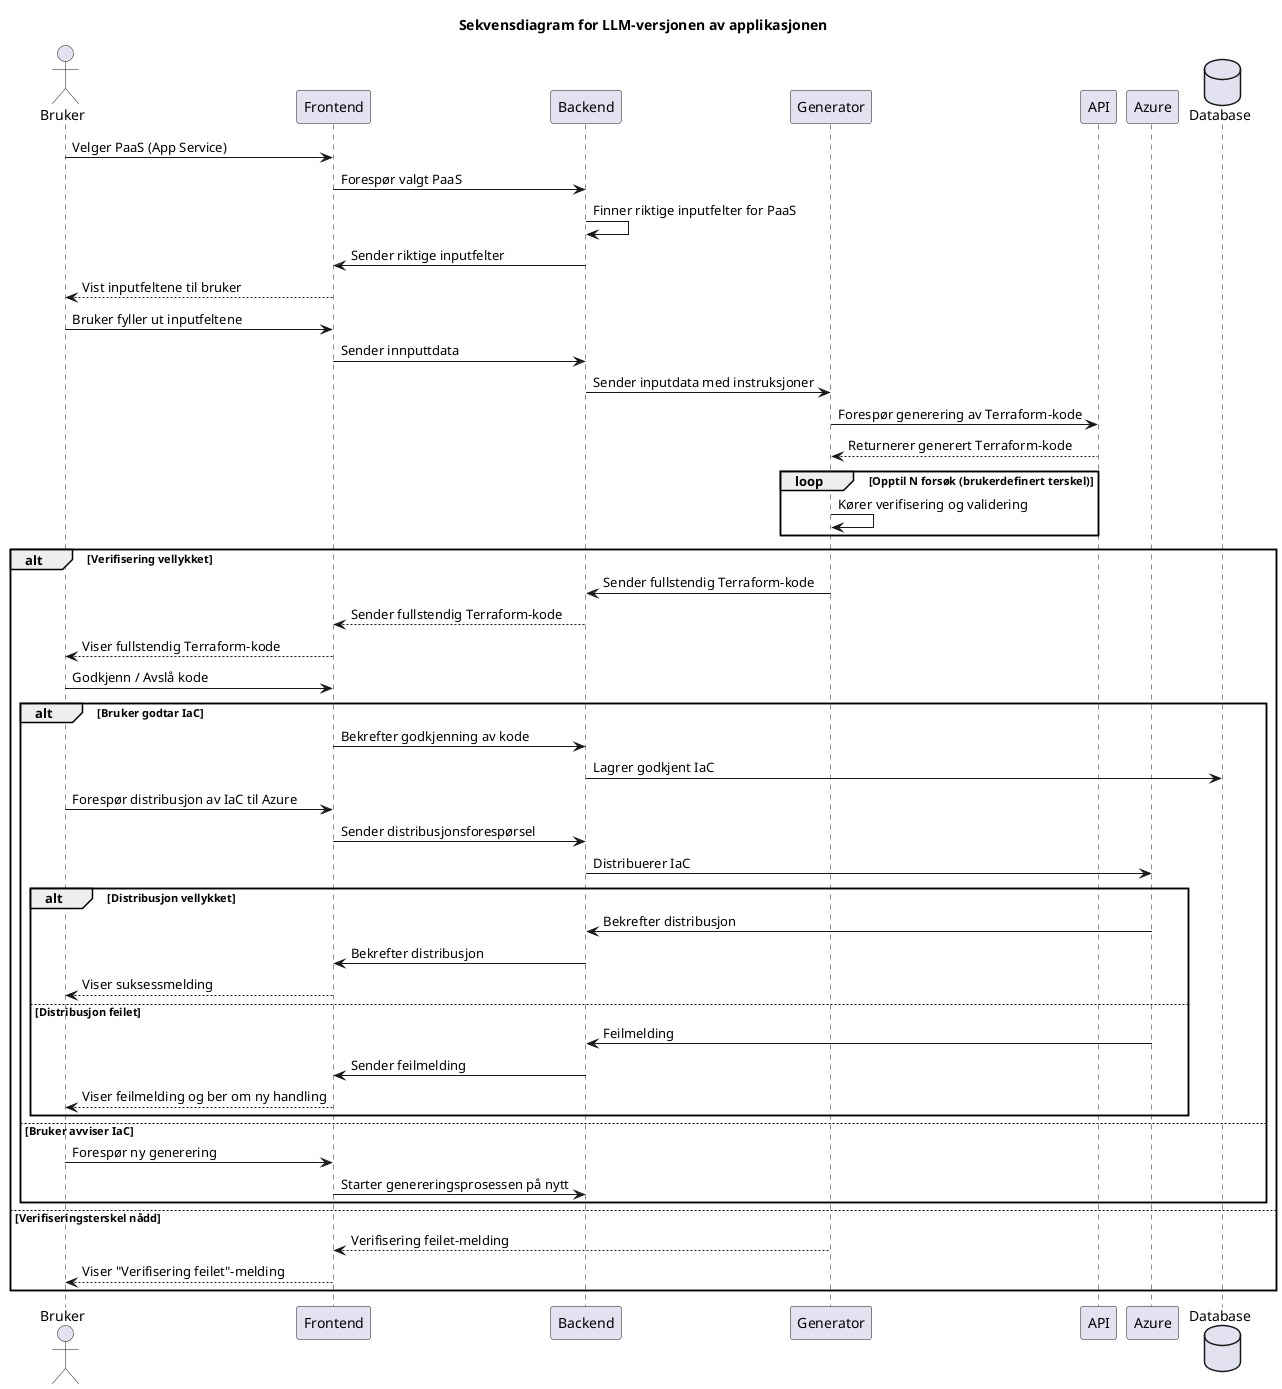 @startuml
'https://plantuml.com/sequence-diagram

' Dette er for LLM-versjonen av applikasjonen '
title Sekvensdiagram for LLM-versjonen av applikasjonen

' Aktører '
actor           Bruker          as  Bruker
participant     Frontend        as  Frontend
participant     Backend         as  Backend
participant     Generator       as  Generator
participant     API             as  API
participant     Azure           as  Azure
database        Database        as  Database

Bruker        ->      Frontend        :   Velger PaaS (App Service)
Frontend      ->      Backend         :   Forespør valgt PaaS
Backend       ->      Backend         :   Finner riktige inputfelter for PaaS
Backend       ->      Frontend        :   Sender riktige inputfelter
Frontend      -->     Bruker          :   Vist inputfeltene til bruker
Bruker        ->      Frontend        :   Bruker fyller ut inputfeltene
Frontend      ->      Backend         :   Sender innputtdata
Backend       ->      Generator       :   Sender inputdata med instruksjoner

' Kommunikasjon med LLM API for generering av Terraform-kode '
Generator    ->      API             :   Forespør generering av Terraform-kode
API          -->     Generator       :   Returnerer generert Terraform-kode

' Terraform validering '
loop Opptil N forsøk (brukerdefinert terskel)
    Generator   ->      Generator   :   Kører verifisering og validering
end loop

alt Verifisering vellykket
    Generator   ->      Backend     :   Sender fullstendig Terraform-kode
    Backend     -->     Frontend    :   Sender fullstendig Terraform-kode
    Frontend    -->     Bruker      :   Viser fullstendig Terraform-kode
    Bruker      ->      Frontend    :   Godkjenn / Avslå kode
    alt Bruker godtar IaC
        Frontend    ->      Backend         :   Bekrefter godkjenning av kode
        Backend     ->      Database        :   Lagrer godkjent IaC
        Bruker      ->      Frontend        :   Forespør distribusjon av IaC til Azure
        Frontend    ->      Backend         :   Sender distribusjonsforespørsel
        Backend     ->      Azure           :   Distribuerer IaC
        alt Distribusjon vellykket
            Azure       ->      Backend         :   Bekrefter distribusjon
            Backend     ->      Frontend        :   Bekrefter distribusjon
            Frontend    -->     Bruker          :   Viser suksessmelding
        else Distribusjon feilet
            Azure       ->      Backend         :   Feilmelding
            Backend     ->      Frontend        :   Sender feilmelding
            Frontend    -->     Bruker          :   Viser feilmelding og ber om ny handling
        end
    else Bruker avviser IaC
        Bruker      ->      Frontend        :   Forespør ny generering
        Frontend    ->      Backend         :   Starter genereringsprosessen på nytt
    end
else Verifiseringsterskel nådd
    Generator   -->     Frontend    :   Verifisering feilet-melding
    Frontend    -->     Bruker      :   Viser "Verifisering feilet"-melding
end alt

@enduml
